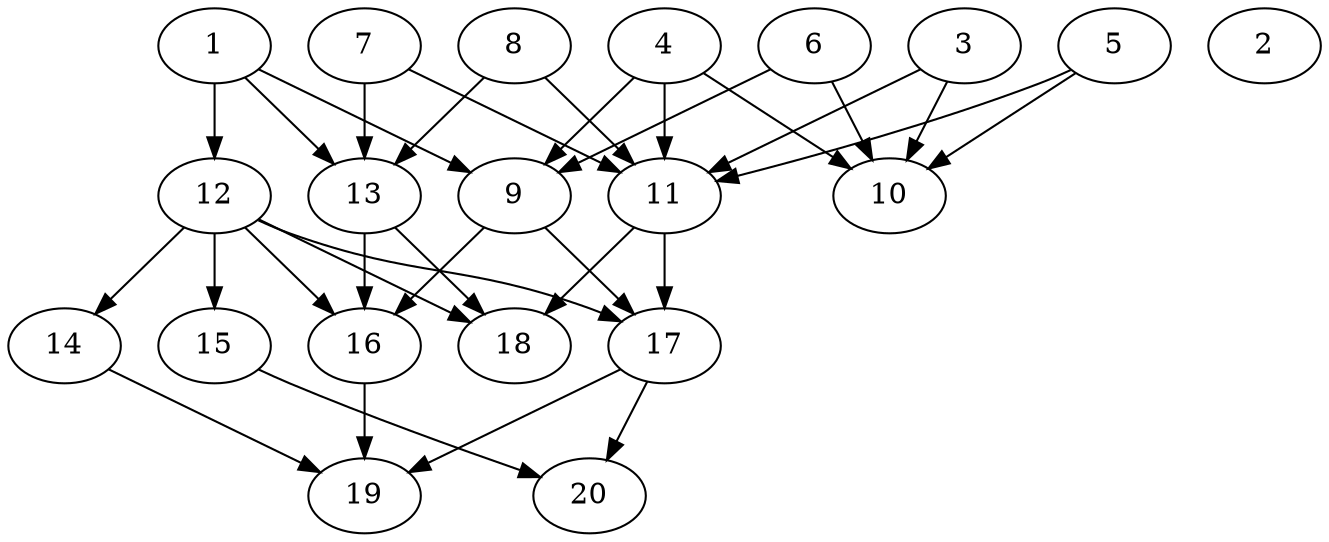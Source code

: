 // DAG automatically generated by daggen at Tue Aug  6 16:20:30 2019
// ./daggen --dot -n 20 --ccr 0.3 --fat 0.6 --regular 0.5 --density 0.7 --mindata 5242880 --maxdata 52428800 
digraph G {
  1 [size="66034347", alpha="0.19", expect_size="19810304"] 
  1 -> 9 [size ="19810304"]
  1 -> 12 [size ="19810304"]
  1 -> 13 [size ="19810304"]
  2 [size="61061120", alpha="0.01", expect_size="18318336"] 
  3 [size="158040747", alpha="0.02", expect_size="47412224"] 
  3 -> 10 [size ="47412224"]
  3 -> 11 [size ="47412224"]
  4 [size="17762987", alpha="0.13", expect_size="5328896"] 
  4 -> 9 [size ="5328896"]
  4 -> 10 [size ="5328896"]
  4 -> 11 [size ="5328896"]
  5 [size="42717867", alpha="0.08", expect_size="12815360"] 
  5 -> 10 [size ="12815360"]
  5 -> 11 [size ="12815360"]
  6 [size="161648640", alpha="0.09", expect_size="48494592"] 
  6 -> 9 [size ="48494592"]
  6 -> 10 [size ="48494592"]
  7 [size="26262187", alpha="0.18", expect_size="7878656"] 
  7 -> 11 [size ="7878656"]
  7 -> 13 [size ="7878656"]
  8 [size="77820587", alpha="0.18", expect_size="23346176"] 
  8 -> 11 [size ="23346176"]
  8 -> 13 [size ="23346176"]
  9 [size="148381013", alpha="0.05", expect_size="44514304"] 
  9 -> 16 [size ="44514304"]
  9 -> 17 [size ="44514304"]
  10 [size="140202667", alpha="0.13", expect_size="42060800"] 
  11 [size="70468267", alpha="0.00", expect_size="21140480"] 
  11 -> 17 [size ="21140480"]
  11 -> 18 [size ="21140480"]
  12 [size="63822507", alpha="0.09", expect_size="19146752"] 
  12 -> 14 [size ="19146752"]
  12 -> 15 [size ="19146752"]
  12 -> 16 [size ="19146752"]
  12 -> 17 [size ="19146752"]
  12 -> 18 [size ="19146752"]
  13 [size="68580693", alpha="0.10", expect_size="20574208"] 
  13 -> 16 [size ="20574208"]
  13 -> 18 [size ="20574208"]
  14 [size="83746133", alpha="0.05", expect_size="25123840"] 
  14 -> 19 [size ="25123840"]
  15 [size="25927680", alpha="0.18", expect_size="7778304"] 
  15 -> 20 [size ="7778304"]
  16 [size="91071147", alpha="0.04", expect_size="27321344"] 
  16 -> 19 [size ="27321344"]
  17 [size="162836480", alpha="0.11", expect_size="48850944"] 
  17 -> 19 [size ="48850944"]
  17 -> 20 [size ="48850944"]
  18 [size="147438933", alpha="0.04", expect_size="44231680"] 
  19 [size="129788587", alpha="0.05", expect_size="38936576"] 
  20 [size="172110507", alpha="0.14", expect_size="51633152"] 
}
